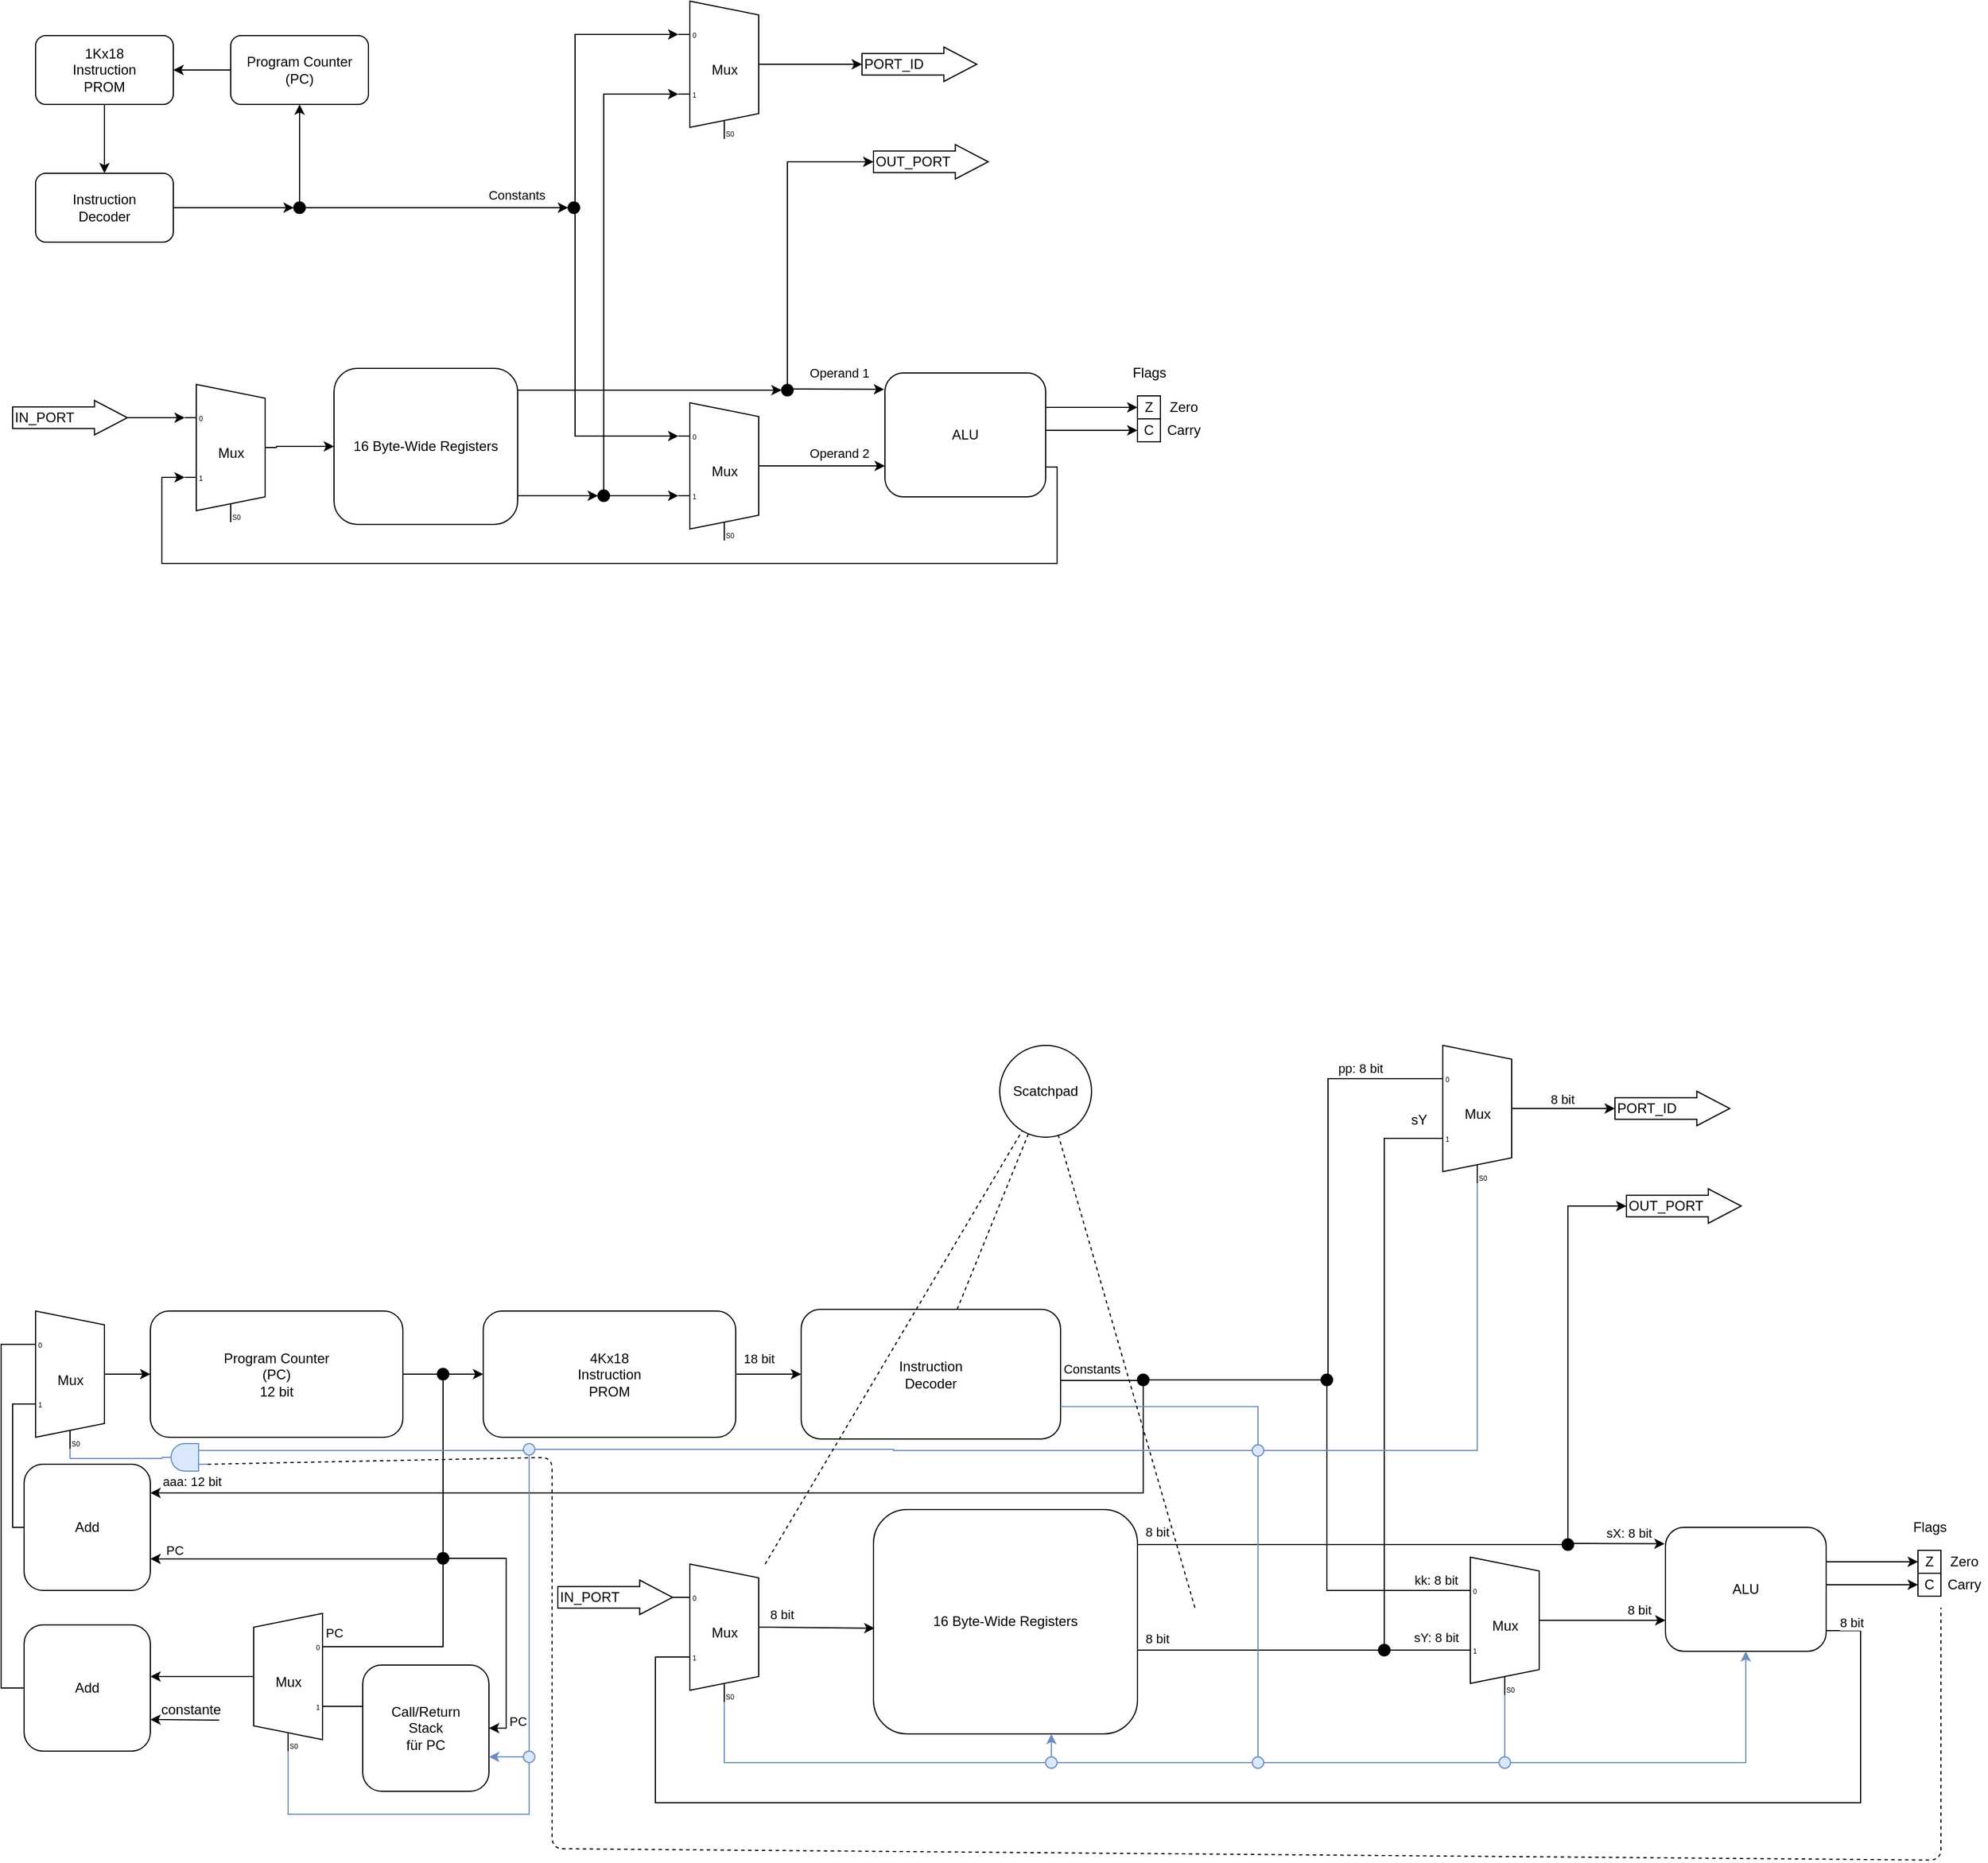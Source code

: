 <mxfile version="13.0.3" type="device"><diagram name="Page-1" id="7e0a89b8-554c-2b80-1dc8-d5c74ca68de4"><mxGraphModel dx="1422" dy="815" grid="1" gridSize="10" guides="1" tooltips="1" connect="1" arrows="1" fold="1" page="1" pageScale="1" pageWidth="1100" pageHeight="850" background="#ffffff" math="0" shadow="0"><root><mxCell id="0"/><mxCell id="1" parent="0"/><mxCell id="6MF3rGQGA5snGvqIxxNK-12" style="edgeStyle=orthogonalEdgeStyle;rounded=0;orthogonalLoop=1;jettySize=auto;html=1;" parent="1" source="6MF3rGQGA5snGvqIxxNK-8" target="6MF3rGQGA5snGvqIxxNK-10" edge="1"><mxGeometry relative="1" as="geometry"/></mxCell><mxCell id="6MF3rGQGA5snGvqIxxNK-8" value="1Kx18&lt;br&gt;Instruction&lt;br&gt;PROM" style="rounded=1;whiteSpace=wrap;html=1;" parent="1" vertex="1"><mxGeometry x="40" y="40" width="120" height="60" as="geometry"/></mxCell><mxCell id="6MF3rGQGA5snGvqIxxNK-11" style="edgeStyle=orthogonalEdgeStyle;rounded=0;orthogonalLoop=1;jettySize=auto;html=1;" parent="1" source="6MF3rGQGA5snGvqIxxNK-9" target="6MF3rGQGA5snGvqIxxNK-8" edge="1"><mxGeometry relative="1" as="geometry"/></mxCell><mxCell id="6MF3rGQGA5snGvqIxxNK-9" value="Program Counter&lt;br&gt;(PC)" style="rounded=1;whiteSpace=wrap;html=1;" parent="1" vertex="1"><mxGeometry x="210" y="40" width="120" height="60" as="geometry"/></mxCell><mxCell id="6MF3rGQGA5snGvqIxxNK-39" style="edgeStyle=orthogonalEdgeStyle;rounded=0;orthogonalLoop=1;jettySize=auto;html=1;fillColor=#ffffff;" parent="1" source="6MF3rGQGA5snGvqIxxNK-10" target="6MF3rGQGA5snGvqIxxNK-37" edge="1"><mxGeometry relative="1" as="geometry"/></mxCell><mxCell id="6MF3rGQGA5snGvqIxxNK-10" value="Instruction&lt;br&gt;Decoder" style="rounded=1;whiteSpace=wrap;html=1;" parent="1" vertex="1"><mxGeometry x="40" y="160" width="120" height="60" as="geometry"/></mxCell><mxCell id="6MF3rGQGA5snGvqIxxNK-49" style="edgeStyle=orthogonalEdgeStyle;rounded=0;orthogonalLoop=1;jettySize=auto;html=1;fillColor=#ffffff;" parent="1" source="6MF3rGQGA5snGvqIxxNK-14" target="6MF3rGQGA5snGvqIxxNK-47" edge="1"><mxGeometry relative="1" as="geometry"><Array as="points"><mxPoint x="480" y="441"/><mxPoint x="480" y="441"/></Array></mxGeometry></mxCell><mxCell id="6MF3rGQGA5snGvqIxxNK-52" style="edgeStyle=orthogonalEdgeStyle;rounded=0;orthogonalLoop=1;jettySize=auto;html=1;fillColor=#ffffff;entryX=0;entryY=0.5;entryDx=0;entryDy=0;" parent="1" source="6MF3rGQGA5snGvqIxxNK-14" target="6MF3rGQGA5snGvqIxxNK-48" edge="1"><mxGeometry relative="1" as="geometry"><mxPoint x="650" y="200" as="targetPoint"/><Array as="points"><mxPoint x="570" y="349"/><mxPoint x="570" y="349"/></Array></mxGeometry></mxCell><mxCell id="6MF3rGQGA5snGvqIxxNK-14" value="16 Byte-Wide Registers" style="rounded=1;whiteSpace=wrap;html=1;" parent="1" vertex="1"><mxGeometry x="300" y="330" width="160" height="136" as="geometry"/></mxCell><mxCell id="6MF3rGQGA5snGvqIxxNK-19" style="edgeStyle=orthogonalEdgeStyle;rounded=0;orthogonalLoop=1;jettySize=auto;html=1;fillColor=#ffffff;entryX=0;entryY=0.217;entryDx=0;entryDy=3;entryPerimeter=0;" parent="1" source="6MF3rGQGA5snGvqIxxNK-18" target="6MF3rGQGA5snGvqIxxNK-25" edge="1"><mxGeometry relative="1" as="geometry"/></mxCell><mxCell id="6MF3rGQGA5snGvqIxxNK-18" value="IN_PORT" style="shape=singleArrow;whiteSpace=wrap;html=1;arrowWidth=0.629;arrowSize=0.287;align=left;" parent="1" vertex="1"><mxGeometry x="20" y="358" width="100" height="30" as="geometry"/></mxCell><mxCell id="6MF3rGQGA5snGvqIxxNK-20" value="PORT_ID" style="shape=singleArrow;whiteSpace=wrap;html=1;arrowWidth=0.629;arrowSize=0.287;align=left;" parent="1" vertex="1"><mxGeometry x="760" y="50" width="100" height="30" as="geometry"/></mxCell><mxCell id="6MF3rGQGA5snGvqIxxNK-21" value="OUT_PORT" style="shape=singleArrow;whiteSpace=wrap;html=1;arrowWidth=0.629;arrowSize=0.287;align=left;" parent="1" vertex="1"><mxGeometry x="770" y="135" width="100" height="30" as="geometry"/></mxCell><mxCell id="6MF3rGQGA5snGvqIxxNK-23" style="edgeStyle=orthogonalEdgeStyle;rounded=0;orthogonalLoop=1;jettySize=auto;html=1;exitX=1;exitY=0.5;exitDx=0;exitDy=-5;exitPerimeter=0;fillColor=#ffffff;" parent="1" source="6MF3rGQGA5snGvqIxxNK-22" target="6MF3rGQGA5snGvqIxxNK-20" edge="1"><mxGeometry relative="1" as="geometry"/></mxCell><mxCell id="6MF3rGQGA5snGvqIxxNK-22" value="Mux" style="shadow=0;dashed=0;align=center;html=1;strokeWidth=1;shape=mxgraph.electrical.abstract.mux2;" parent="1" vertex="1"><mxGeometry x="600" y="10" width="80" height="120" as="geometry"/></mxCell><mxCell id="6MF3rGQGA5snGvqIxxNK-27" style="edgeStyle=orthogonalEdgeStyle;rounded=0;orthogonalLoop=1;jettySize=auto;html=1;exitX=1;exitY=0.5;exitDx=0;exitDy=-5;exitPerimeter=0;fillColor=#ffffff;entryX=0;entryY=0.5;entryDx=0;entryDy=0;" parent="1" source="6MF3rGQGA5snGvqIxxNK-25" target="6MF3rGQGA5snGvqIxxNK-14" edge="1"><mxGeometry relative="1" as="geometry"><mxPoint x="260.0" y="393" as="targetPoint"/><Array as="points"><mxPoint x="250" y="398"/></Array></mxGeometry></mxCell><mxCell id="6MF3rGQGA5snGvqIxxNK-25" value="Mux" style="shadow=0;dashed=0;align=center;html=1;strokeWidth=1;shape=mxgraph.electrical.abstract.mux2;" parent="1" vertex="1"><mxGeometry x="170" y="344" width="80" height="120" as="geometry"/></mxCell><mxCell id="6MF3rGQGA5snGvqIxxNK-31" style="edgeStyle=orthogonalEdgeStyle;rounded=0;orthogonalLoop=1;jettySize=auto;html=1;exitX=1;exitY=0.5;exitDx=0;exitDy=0;fillColor=#ffffff;entryX=0;entryY=0.65;entryDx=0;entryDy=3;entryPerimeter=0;" parent="1" target="6MF3rGQGA5snGvqIxxNK-25" edge="1"><mxGeometry relative="1" as="geometry"><mxPoint x="920" y="412" as="sourcePoint"/><mxPoint x="190" y="468" as="targetPoint"/><Array as="points"><mxPoint x="920" y="416"/><mxPoint x="930" y="416"/><mxPoint x="930" y="500"/><mxPoint x="150" y="500"/><mxPoint x="150" y="425"/></Array></mxGeometry></mxCell><mxCell id="6MF3rGQGA5snGvqIxxNK-35" style="edgeStyle=orthogonalEdgeStyle;rounded=0;orthogonalLoop=1;jettySize=auto;html=1;exitX=1;exitY=0.5;exitDx=0;exitDy=-5;exitPerimeter=0;entryX=0;entryY=0.75;entryDx=0;entryDy=0;fillColor=#ffffff;" parent="1" source="6MF3rGQGA5snGvqIxxNK-28" target="6MF3rGQGA5snGvqIxxNK-34" edge="1"><mxGeometry relative="1" as="geometry"/></mxCell><mxCell id="6MF3rGQGA5snGvqIxxNK-56" value="Operand 2" style="edgeLabel;html=1;align=center;verticalAlign=middle;resizable=0;points=[];" parent="6MF3rGQGA5snGvqIxxNK-35" vertex="1" connectable="0"><mxGeometry x="0.201" y="1" relative="1" as="geometry"><mxPoint y="-10" as="offset"/></mxGeometry></mxCell><mxCell id="6MF3rGQGA5snGvqIxxNK-28" value="Mux" style="shadow=0;dashed=0;align=center;html=1;strokeWidth=1;shape=mxgraph.electrical.abstract.mux2;" parent="1" vertex="1"><mxGeometry x="600" y="360" width="80" height="120" as="geometry"/></mxCell><mxCell id="6MF3rGQGA5snGvqIxxNK-58" style="edgeStyle=orthogonalEdgeStyle;rounded=0;orthogonalLoop=1;jettySize=auto;html=1;fillColor=#ffffff;entryX=0;entryY=0.5;entryDx=0;entryDy=0;" parent="1" source="6MF3rGQGA5snGvqIxxNK-34" target="6MF3rGQGA5snGvqIxxNK-60" edge="1"><mxGeometry relative="1" as="geometry"><mxPoint x="980" y="388" as="targetPoint"/><Array as="points"><mxPoint x="940" y="364"/><mxPoint x="940" y="364"/></Array></mxGeometry></mxCell><mxCell id="6MF3rGQGA5snGvqIxxNK-64" style="edgeStyle=orthogonalEdgeStyle;rounded=0;orthogonalLoop=1;jettySize=auto;html=1;fillColor=#ffffff;" parent="1" source="6MF3rGQGA5snGvqIxxNK-34" target="6MF3rGQGA5snGvqIxxNK-62" edge="1"><mxGeometry relative="1" as="geometry"><Array as="points"><mxPoint x="940" y="384"/><mxPoint x="940" y="384"/></Array></mxGeometry></mxCell><mxCell id="6MF3rGQGA5snGvqIxxNK-34" value="ALU" style="rounded=1;whiteSpace=wrap;html=1;" parent="1" vertex="1"><mxGeometry x="780" y="334" width="140" height="108" as="geometry"/></mxCell><mxCell id="6MF3rGQGA5snGvqIxxNK-40" style="edgeStyle=orthogonalEdgeStyle;rounded=0;orthogonalLoop=1;jettySize=auto;html=1;fillColor=#ffffff;" parent="1" source="6MF3rGQGA5snGvqIxxNK-37" target="6MF3rGQGA5snGvqIxxNK-9" edge="1"><mxGeometry relative="1" as="geometry"/></mxCell><mxCell id="6MF3rGQGA5snGvqIxxNK-43" style="edgeStyle=orthogonalEdgeStyle;rounded=0;orthogonalLoop=1;jettySize=auto;html=1;fillColor=#ffffff;" parent="1" source="6MF3rGQGA5snGvqIxxNK-37" target="6MF3rGQGA5snGvqIxxNK-42" edge="1"><mxGeometry relative="1" as="geometry"/></mxCell><mxCell id="6MF3rGQGA5snGvqIxxNK-57" value="Constants" style="edgeLabel;html=1;align=center;verticalAlign=middle;resizable=0;points=[];" parent="6MF3rGQGA5snGvqIxxNK-43" vertex="1" connectable="0"><mxGeometry x="0.7" y="-2" relative="1" as="geometry"><mxPoint x="-10.52" y="-13" as="offset"/></mxGeometry></mxCell><mxCell id="6MF3rGQGA5snGvqIxxNK-37" value="" style="ellipse;whiteSpace=wrap;html=1;aspect=fixed;fillColor=#000000;" parent="1" vertex="1"><mxGeometry x="265" y="185" width="10" height="10" as="geometry"/></mxCell><mxCell id="6MF3rGQGA5snGvqIxxNK-44" style="edgeStyle=orthogonalEdgeStyle;rounded=0;orthogonalLoop=1;jettySize=auto;html=1;entryX=0;entryY=0.217;entryDx=0;entryDy=3;entryPerimeter=0;fillColor=#ffffff;" parent="1" source="6MF3rGQGA5snGvqIxxNK-42" target="6MF3rGQGA5snGvqIxxNK-22" edge="1"><mxGeometry relative="1" as="geometry"><Array as="points"><mxPoint x="510" y="39"/></Array></mxGeometry></mxCell><mxCell id="6MF3rGQGA5snGvqIxxNK-46" style="edgeStyle=orthogonalEdgeStyle;rounded=0;orthogonalLoop=1;jettySize=auto;html=1;entryX=0;entryY=0.217;entryDx=0;entryDy=3;entryPerimeter=0;fillColor=#ffffff;" parent="1" source="6MF3rGQGA5snGvqIxxNK-42" target="6MF3rGQGA5snGvqIxxNK-28" edge="1"><mxGeometry relative="1" as="geometry"><Array as="points"><mxPoint x="510" y="389"/></Array></mxGeometry></mxCell><mxCell id="6MF3rGQGA5snGvqIxxNK-42" value="" style="ellipse;whiteSpace=wrap;html=1;aspect=fixed;fillColor=#000000;" parent="1" vertex="1"><mxGeometry x="504" y="185" width="10" height="10" as="geometry"/></mxCell><mxCell id="6MF3rGQGA5snGvqIxxNK-50" style="edgeStyle=orthogonalEdgeStyle;rounded=0;orthogonalLoop=1;jettySize=auto;html=1;entryX=0;entryY=0.65;entryDx=0;entryDy=3;entryPerimeter=0;fillColor=#ffffff;" parent="1" source="6MF3rGQGA5snGvqIxxNK-47" target="6MF3rGQGA5snGvqIxxNK-28" edge="1"><mxGeometry relative="1" as="geometry"/></mxCell><mxCell id="6MF3rGQGA5snGvqIxxNK-51" style="edgeStyle=orthogonalEdgeStyle;rounded=0;orthogonalLoop=1;jettySize=auto;html=1;fillColor=#ffffff;entryX=0;entryY=0.65;entryDx=0;entryDy=3;entryPerimeter=0;" parent="1" source="6MF3rGQGA5snGvqIxxNK-47" target="6MF3rGQGA5snGvqIxxNK-22" edge="1"><mxGeometry relative="1" as="geometry"><mxPoint x="550" y="180" as="targetPoint"/><Array as="points"><mxPoint x="535" y="91"/></Array></mxGeometry></mxCell><mxCell id="6MF3rGQGA5snGvqIxxNK-47" value="" style="ellipse;whiteSpace=wrap;html=1;aspect=fixed;fillColor=#000000;" parent="1" vertex="1"><mxGeometry x="530" y="436" width="10" height="10" as="geometry"/></mxCell><mxCell id="6MF3rGQGA5snGvqIxxNK-53" style="edgeStyle=orthogonalEdgeStyle;rounded=0;orthogonalLoop=1;jettySize=auto;html=1;entryX=0;entryY=0.5;entryDx=0;entryDy=0;entryPerimeter=0;fillColor=#ffffff;" parent="1" source="6MF3rGQGA5snGvqIxxNK-48" target="6MF3rGQGA5snGvqIxxNK-21" edge="1"><mxGeometry relative="1" as="geometry"><Array as="points"><mxPoint x="695" y="150"/></Array></mxGeometry></mxCell><mxCell id="6MF3rGQGA5snGvqIxxNK-54" style="edgeStyle=orthogonalEdgeStyle;rounded=0;orthogonalLoop=1;jettySize=auto;html=1;entryX=-0.005;entryY=0.142;entryDx=0;entryDy=0;fillColor=#ffffff;entryPerimeter=0;exitX=1;exitY=0.5;exitDx=0;exitDy=0;" parent="1" source="6MF3rGQGA5snGvqIxxNK-48" edge="1"><mxGeometry relative="1" as="geometry"><mxPoint x="600" y="330" as="sourcePoint"/><mxPoint x="779.3" y="348.336" as="targetPoint"/><Array as="points"><mxPoint x="700" y="348"/><mxPoint x="710" y="348"/></Array></mxGeometry></mxCell><mxCell id="6MF3rGQGA5snGvqIxxNK-55" value="Operand 1" style="edgeLabel;html=1;align=center;verticalAlign=middle;resizable=0;points=[];" parent="6MF3rGQGA5snGvqIxxNK-54" vertex="1" connectable="0"><mxGeometry x="0.658" y="2" relative="1" as="geometry"><mxPoint x="-25.68" y="-12.27" as="offset"/></mxGeometry></mxCell><mxCell id="6MF3rGQGA5snGvqIxxNK-48" value="" style="ellipse;whiteSpace=wrap;html=1;aspect=fixed;fillColor=#000000;" parent="1" vertex="1"><mxGeometry x="690" y="344" width="10" height="10" as="geometry"/></mxCell><mxCell id="6MF3rGQGA5snGvqIxxNK-59" value="Flags" style="text;html=1;align=center;verticalAlign=middle;resizable=0;points=[];autosize=1;" parent="1" vertex="1"><mxGeometry x="990" y="324" width="40" height="20" as="geometry"/></mxCell><mxCell id="6MF3rGQGA5snGvqIxxNK-60" value="Z" style="rounded=0;whiteSpace=wrap;html=1;" parent="1" vertex="1"><mxGeometry x="1000" y="354" width="20" height="20" as="geometry"/></mxCell><mxCell id="6MF3rGQGA5snGvqIxxNK-61" value="Zero" style="text;html=1;align=center;verticalAlign=middle;resizable=0;points=[];autosize=1;" parent="1" vertex="1"><mxGeometry x="1020" y="354" width="40" height="20" as="geometry"/></mxCell><mxCell id="6MF3rGQGA5snGvqIxxNK-62" value="C" style="rounded=0;whiteSpace=wrap;html=1;" parent="1" vertex="1"><mxGeometry x="1000" y="374" width="20" height="20" as="geometry"/></mxCell><mxCell id="6MF3rGQGA5snGvqIxxNK-63" value="Carry" style="text;html=1;align=center;verticalAlign=middle;resizable=0;points=[];autosize=1;" parent="1" vertex="1"><mxGeometry x="1020" y="374" width="40" height="20" as="geometry"/></mxCell><mxCell id="aS_MGmMylXZkTKRqorh6-2" style="edgeStyle=orthogonalEdgeStyle;rounded=0;orthogonalLoop=1;jettySize=auto;html=1;" parent="1" source="aS_MGmMylXZkTKRqorh6-3" target="aS_MGmMylXZkTKRqorh6-7" edge="1"><mxGeometry relative="1" as="geometry"/></mxCell><mxCell id="TMnPUyFUS64zEblRQHqK-1" value="18 bit" style="edgeLabel;html=1;align=center;verticalAlign=middle;resizable=0;points=[];" parent="aS_MGmMylXZkTKRqorh6-2" vertex="1" connectable="0"><mxGeometry x="-0.27" relative="1" as="geometry"><mxPoint x="-0.95" y="-13.5" as="offset"/></mxGeometry></mxCell><mxCell id="aS_MGmMylXZkTKRqorh6-3" value="4Kx18&lt;br&gt;Instruction&lt;br&gt;PROM" style="rounded=1;whiteSpace=wrap;html=1;" parent="1" vertex="1"><mxGeometry x="430" y="1151.5" width="220" height="110" as="geometry"/></mxCell><mxCell id="eb53G0zX-qnK9QaFNG70-37" style="edgeStyle=orthogonalEdgeStyle;rounded=0;orthogonalLoop=1;jettySize=auto;html=1;entryX=0;entryY=0.5;entryDx=0;entryDy=0;endArrow=none;endFill=0;" edge="1" parent="1" source="aS_MGmMylXZkTKRqorh6-5" target="eb53G0zX-qnK9QaFNG70-36"><mxGeometry relative="1" as="geometry"/></mxCell><mxCell id="aS_MGmMylXZkTKRqorh6-5" value="Program Counter&lt;br&gt;(PC)&lt;br&gt;12 bit" style="rounded=1;whiteSpace=wrap;html=1;" parent="1" vertex="1"><mxGeometry x="140" y="1151.5" width="220" height="110" as="geometry"/></mxCell><mxCell id="aS_MGmMylXZkTKRqorh6-6" style="edgeStyle=orthogonalEdgeStyle;rounded=0;orthogonalLoop=1;jettySize=auto;html=1;fillColor=#ffffff;endArrow=none;endFill=0;" parent="1" source="aS_MGmMylXZkTKRqorh6-7" target="aS_MGmMylXZkTKRqorh6-29" edge="1"><mxGeometry relative="1" as="geometry"><Array as="points"><mxPoint x="950" y="1212"/><mxPoint x="950" y="1212"/></Array></mxGeometry></mxCell><mxCell id="aS_MGmMylXZkTKRqorh6-7" value="Instruction&lt;br&gt;Decoder" style="rounded=1;whiteSpace=wrap;html=1;" parent="1" vertex="1"><mxGeometry x="707" y="1150" width="226" height="113" as="geometry"/></mxCell><mxCell id="aS_MGmMylXZkTKRqorh6-8" style="edgeStyle=orthogonalEdgeStyle;rounded=0;orthogonalLoop=1;jettySize=auto;html=1;fillColor=#ffffff;endArrow=none;endFill=0;" parent="1" source="aS_MGmMylXZkTKRqorh6-10" target="aS_MGmMylXZkTKRqorh6-35" edge="1"><mxGeometry relative="1" as="geometry"><Array as="points"><mxPoint x="1100" y="1447"/><mxPoint x="1100" y="1447"/></Array></mxGeometry></mxCell><mxCell id="TMnPUyFUS64zEblRQHqK-19" value="8 bit" style="edgeLabel;html=1;align=center;verticalAlign=middle;resizable=0;points=[];" parent="aS_MGmMylXZkTKRqorh6-8" vertex="1" connectable="0"><mxGeometry x="-0.841" y="2" relative="1" as="geometry"><mxPoint y="-8" as="offset"/></mxGeometry></mxCell><mxCell id="aS_MGmMylXZkTKRqorh6-9" style="edgeStyle=orthogonalEdgeStyle;rounded=0;orthogonalLoop=1;jettySize=auto;html=1;fillColor=#ffffff;entryX=0;entryY=0.5;entryDx=0;entryDy=0;endArrow=none;endFill=0;" parent="1" source="aS_MGmMylXZkTKRqorh6-10" target="aS_MGmMylXZkTKRqorh6-39" edge="1"><mxGeometry relative="1" as="geometry"><mxPoint x="2300" y="1170" as="targetPoint"/><Array as="points"><mxPoint x="1200" y="1355"/><mxPoint x="1200" y="1355"/></Array></mxGeometry></mxCell><mxCell id="TMnPUyFUS64zEblRQHqK-18" value="8 bit" style="edgeLabel;html=1;align=center;verticalAlign=middle;resizable=0;points=[];" parent="aS_MGmMylXZkTKRqorh6-9" vertex="1" connectable="0"><mxGeometry x="0.081" y="174" relative="1" as="geometry"><mxPoint x="-183" y="163" as="offset"/></mxGeometry></mxCell><mxCell id="aS_MGmMylXZkTKRqorh6-10" value="16 Byte-Wide Registers" style="rounded=1;whiteSpace=wrap;html=1;" parent="1" vertex="1"><mxGeometry x="770" y="1324.5" width="230" height="195.5" as="geometry"/></mxCell><mxCell id="aS_MGmMylXZkTKRqorh6-11" style="edgeStyle=orthogonalEdgeStyle;rounded=0;orthogonalLoop=1;jettySize=auto;html=1;fillColor=#ffffff;entryX=0;entryY=0.217;entryDx=0;entryDy=3;entryPerimeter=0;endArrow=none;endFill=0;" parent="1" source="aS_MGmMylXZkTKRqorh6-12" target="aS_MGmMylXZkTKRqorh6-18" edge="1"><mxGeometry relative="1" as="geometry"/></mxCell><mxCell id="aS_MGmMylXZkTKRqorh6-12" value="IN_PORT" style="shape=singleArrow;whiteSpace=wrap;html=1;arrowWidth=0.629;arrowSize=0.287;align=left;" parent="1" vertex="1"><mxGeometry x="495" y="1386" width="100" height="30" as="geometry"/></mxCell><mxCell id="aS_MGmMylXZkTKRqorh6-13" value="PORT_ID" style="shape=singleArrow;whiteSpace=wrap;html=1;arrowWidth=0.629;arrowSize=0.287;align=left;" parent="1" vertex="1"><mxGeometry x="1416" y="960" width="100" height="30" as="geometry"/></mxCell><mxCell id="aS_MGmMylXZkTKRqorh6-14" value="OUT_PORT" style="shape=singleArrow;whiteSpace=wrap;html=1;arrowWidth=0.629;arrowSize=0.287;align=left;" parent="1" vertex="1"><mxGeometry x="1426" y="1045" width="100" height="30" as="geometry"/></mxCell><mxCell id="aS_MGmMylXZkTKRqorh6-15" style="edgeStyle=orthogonalEdgeStyle;rounded=0;orthogonalLoop=1;jettySize=auto;html=1;exitX=1;exitY=0.5;exitDx=0;exitDy=-5;exitPerimeter=0;fillColor=#ffffff;" parent="1" source="aS_MGmMylXZkTKRqorh6-16" target="aS_MGmMylXZkTKRqorh6-13" edge="1"><mxGeometry relative="1" as="geometry"/></mxCell><mxCell id="TMnPUyFUS64zEblRQHqK-2" value="8 bit" style="edgeLabel;html=1;align=center;verticalAlign=middle;resizable=0;points=[];" parent="aS_MGmMylXZkTKRqorh6-15" vertex="1" connectable="0"><mxGeometry x="0.308" y="1" relative="1" as="geometry"><mxPoint x="-18.33" y="-7" as="offset"/></mxGeometry></mxCell><mxCell id="aS_MGmMylXZkTKRqorh6-16" value="Mux" style="shadow=0;dashed=0;align=center;html=1;strokeWidth=1;shape=mxgraph.electrical.abstract.mux2;" parent="1" vertex="1"><mxGeometry x="1256" y="920" width="80" height="120" as="geometry"/></mxCell><mxCell id="aS_MGmMylXZkTKRqorh6-17" style="edgeStyle=orthogonalEdgeStyle;rounded=0;orthogonalLoop=1;jettySize=auto;html=1;fillColor=#ffffff;exitX=1;exitY=0.5;exitDx=0;exitDy=-5;exitPerimeter=0;entryX=0.004;entryY=0.529;entryDx=0;entryDy=0;entryPerimeter=0;" parent="1" source="aS_MGmMylXZkTKRqorh6-18" target="aS_MGmMylXZkTKRqorh6-10" edge="1"><mxGeometry relative="1" as="geometry"><mxPoint x="830" y="1455" as="targetPoint"/><Array as="points"><mxPoint x="680" y="1428"/></Array><mxPoint x="680" y="1451" as="sourcePoint"/></mxGeometry></mxCell><mxCell id="TMnPUyFUS64zEblRQHqK-20" value="8 bit" style="edgeLabel;html=1;align=center;verticalAlign=middle;resizable=0;points=[];" parent="aS_MGmMylXZkTKRqorh6-17" vertex="1" connectable="0"><mxGeometry x="-0.707" y="1" relative="1" as="geometry"><mxPoint x="-3.34" y="-10.13" as="offset"/></mxGeometry></mxCell><mxCell id="aS_MGmMylXZkTKRqorh6-18" value="Mux" style="shadow=0;dashed=0;align=center;html=1;strokeWidth=1;shape=mxgraph.electrical.abstract.mux2;" parent="1" vertex="1"><mxGeometry x="600" y="1372" width="80" height="120" as="geometry"/></mxCell><mxCell id="aS_MGmMylXZkTKRqorh6-19" style="edgeStyle=orthogonalEdgeStyle;rounded=0;orthogonalLoop=1;jettySize=auto;html=1;fillColor=#ffffff;entryX=0;entryY=0.65;entryDx=0;entryDy=3;entryPerimeter=0;endArrow=none;endFill=0;" parent="1" source="aS_MGmMylXZkTKRqorh6-25" target="aS_MGmMylXZkTKRqorh6-18" edge="1"><mxGeometry relative="1" as="geometry"><mxPoint x="1780" y="1386" as="sourcePoint"/><mxPoint x="1840" y="1438" as="targetPoint"/><Array as="points"><mxPoint x="1630" y="1430"/><mxPoint x="1630" y="1580"/><mxPoint x="580" y="1580"/><mxPoint x="580" y="1453"/></Array></mxGeometry></mxCell><mxCell id="TMnPUyFUS64zEblRQHqK-17" value="8 bit" style="edgeLabel;html=1;align=center;verticalAlign=middle;resizable=0;points=[];" parent="aS_MGmMylXZkTKRqorh6-19" vertex="1" connectable="0"><mxGeometry x="-0.958" relative="1" as="geometry"><mxPoint x="-7.2" y="-7.75" as="offset"/></mxGeometry></mxCell><mxCell id="aS_MGmMylXZkTKRqorh6-20" style="edgeStyle=orthogonalEdgeStyle;rounded=0;orthogonalLoop=1;jettySize=auto;html=1;exitX=1;exitY=0.5;exitDx=0;exitDy=-5;exitPerimeter=0;entryX=0;entryY=0.75;entryDx=0;entryDy=0;fillColor=#ffffff;" parent="1" source="aS_MGmMylXZkTKRqorh6-22" target="aS_MGmMylXZkTKRqorh6-25" edge="1"><mxGeometry relative="1" as="geometry"/></mxCell><mxCell id="sMMGkiqQoKg0Gh9cyo50-6" value="8 bit" style="edgeLabel;html=1;align=center;verticalAlign=middle;resizable=0;points=[];" parent="aS_MGmMylXZkTKRqorh6-20" vertex="1" connectable="0"><mxGeometry x="0.3" relative="1" as="geometry"><mxPoint x="11.8" y="-9" as="offset"/></mxGeometry></mxCell><mxCell id="aS_MGmMylXZkTKRqorh6-22" value="Mux" style="shadow=0;dashed=0;align=center;html=1;strokeWidth=1;shape=mxgraph.electrical.abstract.mux2;" parent="1" vertex="1"><mxGeometry x="1280" y="1366" width="80" height="120" as="geometry"/></mxCell><mxCell id="aS_MGmMylXZkTKRqorh6-23" style="edgeStyle=orthogonalEdgeStyle;rounded=0;orthogonalLoop=1;jettySize=auto;html=1;fillColor=#ffffff;entryX=0;entryY=0.5;entryDx=0;entryDy=0;" parent="1" source="aS_MGmMylXZkTKRqorh6-25" target="aS_MGmMylXZkTKRqorh6-41" edge="1"><mxGeometry relative="1" as="geometry"><mxPoint x="1660" y="1394" as="targetPoint"/><Array as="points"><mxPoint x="1620" y="1370"/><mxPoint x="1620" y="1370"/></Array></mxGeometry></mxCell><mxCell id="aS_MGmMylXZkTKRqorh6-24" style="edgeStyle=orthogonalEdgeStyle;rounded=0;orthogonalLoop=1;jettySize=auto;html=1;fillColor=#ffffff;" parent="1" source="aS_MGmMylXZkTKRqorh6-25" target="aS_MGmMylXZkTKRqorh6-43" edge="1"><mxGeometry relative="1" as="geometry"><Array as="points"><mxPoint x="1620" y="1390"/><mxPoint x="1620" y="1390"/></Array></mxGeometry></mxCell><mxCell id="aS_MGmMylXZkTKRqorh6-25" value="ALU" style="rounded=1;whiteSpace=wrap;html=1;" parent="1" vertex="1"><mxGeometry x="1460" y="1340" width="140" height="108" as="geometry"/></mxCell><mxCell id="aS_MGmMylXZkTKRqorh6-26" style="edgeStyle=orthogonalEdgeStyle;rounded=0;orthogonalLoop=1;jettySize=auto;html=1;fillColor=#ffffff;" parent="1" source="aS_MGmMylXZkTKRqorh6-29" target="eb53G0zX-qnK9QaFNG70-12" edge="1"><mxGeometry relative="1" as="geometry"><mxPoint x="380" y="1367.5" as="targetPoint"/><Array as="points"><mxPoint x="1005" y="1310"/></Array></mxGeometry></mxCell><mxCell id="eb53G0zX-qnK9QaFNG70-51" value="aaa: 12 bit" style="edgeLabel;html=1;align=center;verticalAlign=middle;resizable=0;points=[];" vertex="1" connectable="0" parent="aS_MGmMylXZkTKRqorh6-26"><mxGeometry x="0.931" y="-1" relative="1" as="geometry"><mxPoint x="2.33" y="-9" as="offset"/></mxGeometry></mxCell><mxCell id="aS_MGmMylXZkTKRqorh6-27" style="edgeStyle=orthogonalEdgeStyle;rounded=0;orthogonalLoop=1;jettySize=auto;html=1;fillColor=#ffffff;endArrow=none;endFill=0;" parent="1" source="aS_MGmMylXZkTKRqorh6-29" target="aS_MGmMylXZkTKRqorh6-32" edge="1"><mxGeometry relative="1" as="geometry"><Array as="points"><mxPoint x="1000" y="1212"/></Array></mxGeometry></mxCell><mxCell id="aS_MGmMylXZkTKRqorh6-28" value="Constants" style="edgeLabel;html=1;align=center;verticalAlign=middle;resizable=0;points=[];" parent="aS_MGmMylXZkTKRqorh6-27" vertex="1" connectable="0"><mxGeometry x="0.7" y="-2" relative="1" as="geometry"><mxPoint x="-178" y="-12" as="offset"/></mxGeometry></mxCell><mxCell id="TMnPUyFUS64zEblRQHqK-4" style="edgeStyle=orthogonalEdgeStyle;rounded=0;orthogonalLoop=1;jettySize=auto;html=1;fillColor=#dae8fc;strokeColor=#6c8ebf;endArrow=none;endFill=0;exitX=1;exitY=0.75;exitDx=0;exitDy=0;" parent="1" source="aS_MGmMylXZkTKRqorh6-7" target="TMnPUyFUS64zEblRQHqK-7" edge="1"><mxGeometry relative="1" as="geometry"><mxPoint x="870" y="1270" as="targetPoint"/><Array as="points"><mxPoint x="1105" y="1235"/></Array></mxGeometry></mxCell><mxCell id="aS_MGmMylXZkTKRqorh6-29" value="" style="ellipse;whiteSpace=wrap;html=1;aspect=fixed;fillColor=#000000;" parent="1" vertex="1"><mxGeometry x="1000" y="1206.5" width="10" height="10" as="geometry"/></mxCell><mxCell id="aS_MGmMylXZkTKRqorh6-30" style="edgeStyle=orthogonalEdgeStyle;rounded=0;orthogonalLoop=1;jettySize=auto;html=1;entryX=0;entryY=0.217;entryDx=0;entryDy=3;entryPerimeter=0;fillColor=#ffffff;endArrow=none;endFill=0;" parent="1" source="aS_MGmMylXZkTKRqorh6-32" target="aS_MGmMylXZkTKRqorh6-16" edge="1"><mxGeometry relative="1" as="geometry"><Array as="points"><mxPoint x="1166" y="949"/></Array></mxGeometry></mxCell><mxCell id="TMnPUyFUS64zEblRQHqK-16" value="pp: 8 bit" style="edgeLabel;html=1;align=center;verticalAlign=middle;resizable=0;points=[];" parent="aS_MGmMylXZkTKRqorh6-30" vertex="1" connectable="0"><mxGeometry x="0.482" y="-28" relative="1" as="geometry"><mxPoint x="28" y="-37" as="offset"/></mxGeometry></mxCell><mxCell id="aS_MGmMylXZkTKRqorh6-31" style="edgeStyle=orthogonalEdgeStyle;rounded=0;orthogonalLoop=1;jettySize=auto;html=1;entryX=0;entryY=0.217;entryDx=0;entryDy=3;entryPerimeter=0;fillColor=#ffffff;endArrow=none;endFill=0;" parent="1" source="aS_MGmMylXZkTKRqorh6-32" target="aS_MGmMylXZkTKRqorh6-22" edge="1"><mxGeometry relative="1" as="geometry"><Array as="points"><mxPoint x="1165" y="1395"/></Array></mxGeometry></mxCell><mxCell id="TMnPUyFUS64zEblRQHqK-36" value="kk: 8 bit" style="edgeLabel;html=1;align=center;verticalAlign=middle;resizable=0;points=[];" parent="aS_MGmMylXZkTKRqorh6-31" vertex="1" connectable="0"><mxGeometry x="0.85" relative="1" as="geometry"><mxPoint x="1.5" y="-9" as="offset"/></mxGeometry></mxCell><mxCell id="aS_MGmMylXZkTKRqorh6-32" value="" style="ellipse;whiteSpace=wrap;html=1;aspect=fixed;fillColor=#000000;" parent="1" vertex="1"><mxGeometry x="1160" y="1206.5" width="10" height="10" as="geometry"/></mxCell><mxCell id="aS_MGmMylXZkTKRqorh6-33" style="edgeStyle=orthogonalEdgeStyle;rounded=0;orthogonalLoop=1;jettySize=auto;html=1;entryX=0;entryY=0.65;entryDx=0;entryDy=3;entryPerimeter=0;fillColor=#ffffff;endArrow=none;endFill=0;" parent="1" source="aS_MGmMylXZkTKRqorh6-35" target="aS_MGmMylXZkTKRqorh6-22" edge="1"><mxGeometry relative="1" as="geometry"/></mxCell><mxCell id="sMMGkiqQoKg0Gh9cyo50-5" value="sY: 8 bit" style="edgeLabel;html=1;align=center;verticalAlign=middle;resizable=0;points=[];" parent="aS_MGmMylXZkTKRqorh6-33" vertex="1" connectable="0"><mxGeometry x="0.34" y="2" relative="1" as="geometry"><mxPoint x="-0.4" y="-9" as="offset"/></mxGeometry></mxCell><mxCell id="aS_MGmMylXZkTKRqorh6-34" style="edgeStyle=orthogonalEdgeStyle;rounded=0;orthogonalLoop=1;jettySize=auto;html=1;fillColor=#ffffff;entryX=0;entryY=0.65;entryDx=0;entryDy=3;entryPerimeter=0;endArrow=none;endFill=0;" parent="1" source="aS_MGmMylXZkTKRqorh6-35" target="aS_MGmMylXZkTKRqorh6-16" edge="1"><mxGeometry relative="1" as="geometry"><mxPoint x="1652.19" y="1160" as="targetPoint"/><Array as="points"><mxPoint x="1215" y="1001"/></Array></mxGeometry></mxCell><mxCell id="aS_MGmMylXZkTKRqorh6-35" value="" style="ellipse;whiteSpace=wrap;html=1;aspect=fixed;fillColor=#000000;" parent="1" vertex="1"><mxGeometry x="1210" y="1442" width="10" height="10" as="geometry"/></mxCell><mxCell id="aS_MGmMylXZkTKRqorh6-36" style="edgeStyle=orthogonalEdgeStyle;rounded=0;orthogonalLoop=1;jettySize=auto;html=1;entryX=0;entryY=0.5;entryDx=0;entryDy=0;entryPerimeter=0;fillColor=#ffffff;" parent="1" source="aS_MGmMylXZkTKRqorh6-39" target="aS_MGmMylXZkTKRqorh6-14" edge="1"><mxGeometry relative="1" as="geometry"><Array as="points"><mxPoint x="1375" y="1060"/></Array></mxGeometry></mxCell><mxCell id="aS_MGmMylXZkTKRqorh6-37" style="edgeStyle=orthogonalEdgeStyle;rounded=0;orthogonalLoop=1;jettySize=auto;html=1;entryX=-0.005;entryY=0.142;entryDx=0;entryDy=0;fillColor=#ffffff;entryPerimeter=0;exitX=1;exitY=0.5;exitDx=0;exitDy=0;" parent="1" source="aS_MGmMylXZkTKRqorh6-39" edge="1"><mxGeometry relative="1" as="geometry"><mxPoint x="1280" y="1336" as="sourcePoint"/><mxPoint x="1459.3" y="1354.336" as="targetPoint"/><Array as="points"><mxPoint x="1380" y="1354"/><mxPoint x="1390" y="1354"/></Array></mxGeometry></mxCell><mxCell id="aS_MGmMylXZkTKRqorh6-38" value="sX: 8 bit" style="edgeLabel;html=1;align=center;verticalAlign=middle;resizable=0;points=[];" parent="aS_MGmMylXZkTKRqorh6-37" vertex="1" connectable="0"><mxGeometry x="0.658" y="2" relative="1" as="geometry"><mxPoint x="-17.41" y="-7.27" as="offset"/></mxGeometry></mxCell><mxCell id="aS_MGmMylXZkTKRqorh6-39" value="" style="ellipse;whiteSpace=wrap;html=1;aspect=fixed;fillColor=#000000;" parent="1" vertex="1"><mxGeometry x="1370" y="1350" width="10" height="10" as="geometry"/></mxCell><mxCell id="aS_MGmMylXZkTKRqorh6-40" value="Flags" style="text;html=1;align=center;verticalAlign=middle;resizable=0;points=[];autosize=1;" parent="1" vertex="1"><mxGeometry x="1670" y="1330" width="40" height="20" as="geometry"/></mxCell><mxCell id="aS_MGmMylXZkTKRqorh6-41" value="Z" style="rounded=0;whiteSpace=wrap;html=1;" parent="1" vertex="1"><mxGeometry x="1680" y="1360" width="20" height="20" as="geometry"/></mxCell><mxCell id="aS_MGmMylXZkTKRqorh6-42" value="Zero" style="text;html=1;align=center;verticalAlign=middle;resizable=0;points=[];autosize=1;" parent="1" vertex="1"><mxGeometry x="1700" y="1360" width="40" height="20" as="geometry"/></mxCell><mxCell id="aS_MGmMylXZkTKRqorh6-43" value="C" style="rounded=0;whiteSpace=wrap;html=1;" parent="1" vertex="1"><mxGeometry x="1680" y="1380" width="20" height="20" as="geometry"/></mxCell><mxCell id="aS_MGmMylXZkTKRqorh6-44" value="Carry" style="text;html=1;align=center;verticalAlign=middle;resizable=0;points=[];autosize=1;" parent="1" vertex="1"><mxGeometry x="1700" y="1380" width="40" height="20" as="geometry"/></mxCell><mxCell id="TMnPUyFUS64zEblRQHqK-23" style="edgeStyle=orthogonalEdgeStyle;rounded=0;orthogonalLoop=1;jettySize=auto;html=1;fillColor=#dae8fc;strokeColor=#6c8ebf;entryX=0.5;entryY=0;entryDx=0;entryDy=0;endArrow=none;endFill=0;" parent="1" source="TMnPUyFUS64zEblRQHqK-7" target="TMnPUyFUS64zEblRQHqK-21" edge="1"><mxGeometry relative="1" as="geometry"><Array as="points"/></mxGeometry></mxCell><mxCell id="TMnPUyFUS64zEblRQHqK-35" style="edgeStyle=orthogonalEdgeStyle;rounded=0;orthogonalLoop=1;jettySize=auto;html=1;entryX=0.375;entryY=1;entryDx=10;entryDy=0;entryPerimeter=0;fillColor=#dae8fc;strokeColor=#6c8ebf;endArrow=none;endFill=0;" parent="1" source="TMnPUyFUS64zEblRQHqK-7" target="aS_MGmMylXZkTKRqorh6-16" edge="1"><mxGeometry relative="1" as="geometry"><mxPoint x="1280" y="1273" as="targetPoint"/></mxGeometry></mxCell><mxCell id="eb53G0zX-qnK9QaFNG70-53" style="edgeStyle=orthogonalEdgeStyle;rounded=0;orthogonalLoop=1;jettySize=auto;html=1;entryX=1;entryY=0.5;entryDx=0;entryDy=0;endArrow=none;endFill=0;fillColor=#dae8fc;strokeColor=#6c8ebf;" edge="1" parent="1" source="TMnPUyFUS64zEblRQHqK-7" target="eb53G0zX-qnK9QaFNG70-52"><mxGeometry relative="1" as="geometry"/></mxCell><mxCell id="TMnPUyFUS64zEblRQHqK-7" value="" style="ellipse;whiteSpace=wrap;html=1;aspect=fixed;fillColor=#dae8fc;strokeColor=#6c8ebf;" parent="1" vertex="1"><mxGeometry x="1100" y="1268" width="10" height="10" as="geometry"/></mxCell><mxCell id="TMnPUyFUS64zEblRQHqK-32" style="edgeStyle=orthogonalEdgeStyle;rounded=0;orthogonalLoop=1;jettySize=auto;html=1;entryX=0.375;entryY=1;entryDx=10;entryDy=0;entryPerimeter=0;fillColor=#dae8fc;strokeColor=#6c8ebf;endArrow=none;endFill=0;" parent="1" source="TMnPUyFUS64zEblRQHqK-11" target="aS_MGmMylXZkTKRqorh6-22" edge="1"><mxGeometry relative="1" as="geometry"/></mxCell><mxCell id="TMnPUyFUS64zEblRQHqK-33" style="edgeStyle=orthogonalEdgeStyle;rounded=0;orthogonalLoop=1;jettySize=auto;html=1;fillColor=#dae8fc;strokeColor=#6c8ebf;" parent="1" source="TMnPUyFUS64zEblRQHqK-11" target="aS_MGmMylXZkTKRqorh6-25" edge="1"><mxGeometry relative="1" as="geometry"/></mxCell><mxCell id="TMnPUyFUS64zEblRQHqK-11" value="" style="ellipse;whiteSpace=wrap;html=1;aspect=fixed;fillColor=#dae8fc;strokeColor=#6c8ebf;" parent="1" vertex="1"><mxGeometry x="1315" y="1540" width="10" height="10" as="geometry"/></mxCell><mxCell id="TMnPUyFUS64zEblRQHqK-25" style="edgeStyle=orthogonalEdgeStyle;rounded=0;orthogonalLoop=1;jettySize=auto;html=1;entryX=0;entryY=0.5;entryDx=0;entryDy=0;fillColor=#dae8fc;strokeColor=#6c8ebf;endArrow=none;endFill=0;" parent="1" source="TMnPUyFUS64zEblRQHqK-21" target="TMnPUyFUS64zEblRQHqK-11" edge="1"><mxGeometry relative="1" as="geometry"/></mxCell><mxCell id="TMnPUyFUS64zEblRQHqK-28" style="edgeStyle=orthogonalEdgeStyle;rounded=0;orthogonalLoop=1;jettySize=auto;html=1;entryX=1;entryY=0.5;entryDx=0;entryDy=0;fillColor=#dae8fc;strokeColor=#6c8ebf;endArrow=none;endFill=0;" parent="1" source="TMnPUyFUS64zEblRQHqK-21" target="TMnPUyFUS64zEblRQHqK-26" edge="1"><mxGeometry relative="1" as="geometry"/></mxCell><mxCell id="TMnPUyFUS64zEblRQHqK-21" value="" style="ellipse;whiteSpace=wrap;html=1;aspect=fixed;fillColor=#dae8fc;strokeColor=#6c8ebf;" parent="1" vertex="1"><mxGeometry x="1100" y="1540" width="10" height="10" as="geometry"/></mxCell><mxCell id="TMnPUyFUS64zEblRQHqK-29" style="edgeStyle=orthogonalEdgeStyle;rounded=0;orthogonalLoop=1;jettySize=auto;html=1;exitX=0;exitY=0.5;exitDx=0;exitDy=0;entryX=0.375;entryY=1;entryDx=10;entryDy=0;entryPerimeter=0;fillColor=#dae8fc;strokeColor=#6c8ebf;endArrow=none;endFill=0;" parent="1" source="TMnPUyFUS64zEblRQHqK-26" target="aS_MGmMylXZkTKRqorh6-18" edge="1"><mxGeometry relative="1" as="geometry"><mxPoint x="690" y="1540" as="targetPoint"/><Array as="points"><mxPoint x="640" y="1545"/></Array></mxGeometry></mxCell><mxCell id="TMnPUyFUS64zEblRQHqK-30" style="edgeStyle=orthogonalEdgeStyle;rounded=0;orthogonalLoop=1;jettySize=auto;html=1;fillColor=#dae8fc;strokeColor=#6c8ebf;" parent="1" source="TMnPUyFUS64zEblRQHqK-26" target="aS_MGmMylXZkTKRqorh6-10" edge="1"><mxGeometry relative="1" as="geometry"><Array as="points"><mxPoint x="925" y="1520"/><mxPoint x="925" y="1520"/></Array></mxGeometry></mxCell><mxCell id="TMnPUyFUS64zEblRQHqK-26" value="" style="ellipse;whiteSpace=wrap;html=1;aspect=fixed;fillColor=#dae8fc;strokeColor=#6c8ebf;" parent="1" vertex="1"><mxGeometry x="920" y="1540" width="10" height="10" as="geometry"/></mxCell><mxCell id="sMMGkiqQoKg0Gh9cyo50-1" value="" style="endArrow=none;dashed=1;html=1;exitX=0;exitY=0.25;exitDx=0;exitDy=0;exitPerimeter=0;" parent="1" edge="1" source="eb53G0zX-qnK9QaFNG70-19"><mxGeometry width="50" height="50" relative="1" as="geometry"><mxPoint x="460" y="1650" as="sourcePoint"/><mxPoint x="1700" y="1410" as="targetPoint"/><Array as="points"><mxPoint x="490" y="1279"/><mxPoint x="490" y="1620"/><mxPoint x="1700" y="1630"/></Array></mxGeometry></mxCell><mxCell id="sMMGkiqQoKg0Gh9cyo50-4" value="sY" style="text;html=1;align=center;verticalAlign=middle;resizable=0;points=[];autosize=1;" parent="1" vertex="1"><mxGeometry x="1230" y="975" width="30" height="20" as="geometry"/></mxCell><mxCell id="sMMGkiqQoKg0Gh9cyo50-7" value="Scatchpad" style="ellipse;whiteSpace=wrap;html=1;aspect=fixed;" parent="1" vertex="1"><mxGeometry x="880" y="920" width="80" height="80" as="geometry"/></mxCell><mxCell id="eb53G0zX-qnK9QaFNG70-34" style="edgeStyle=orthogonalEdgeStyle;rounded=0;orthogonalLoop=1;jettySize=auto;html=1;entryX=1;entryY=0.65;entryDx=0;entryDy=3;entryPerimeter=0;endArrow=none;endFill=0;" edge="1" parent="1" source="eb53G0zX-qnK9QaFNG70-2" target="eb53G0zX-qnK9QaFNG70-31"><mxGeometry relative="1" as="geometry"><Array as="points"><mxPoint x="340" y="1496"/><mxPoint x="340" y="1496"/></Array></mxGeometry></mxCell><mxCell id="eb53G0zX-qnK9QaFNG70-2" value="Call/Return&lt;br&gt;Stack&lt;br&gt;für PC" style="rounded=1;whiteSpace=wrap;html=1;" vertex="1" parent="1"><mxGeometry x="325" y="1460" width="110" height="110" as="geometry"/></mxCell><mxCell id="eb53G0zX-qnK9QaFNG70-10" style="edgeStyle=orthogonalEdgeStyle;rounded=0;orthogonalLoop=1;jettySize=auto;html=1;entryX=0;entryY=0.217;entryDx=0;entryDy=3;entryPerimeter=0;endArrow=none;endFill=0;" edge="1" parent="1" source="eb53G0zX-qnK9QaFNG70-3" target="eb53G0zX-qnK9QaFNG70-4"><mxGeometry relative="1" as="geometry"><Array as="points"><mxPoint x="10" y="1480"/><mxPoint x="10" y="1181"/></Array></mxGeometry></mxCell><mxCell id="eb53G0zX-qnK9QaFNG70-3" value="Add" style="rounded=1;whiteSpace=wrap;html=1;" vertex="1" parent="1"><mxGeometry x="30" y="1425" width="110" height="110" as="geometry"/></mxCell><mxCell id="eb53G0zX-qnK9QaFNG70-9" style="edgeStyle=orthogonalEdgeStyle;rounded=0;orthogonalLoop=1;jettySize=auto;html=1;exitX=1;exitY=0.5;exitDx=0;exitDy=-5;exitPerimeter=0;" edge="1" parent="1" source="eb53G0zX-qnK9QaFNG70-4" target="aS_MGmMylXZkTKRqorh6-5"><mxGeometry relative="1" as="geometry"/></mxCell><mxCell id="eb53G0zX-qnK9QaFNG70-4" value="Mux" style="shadow=0;dashed=0;align=center;html=1;strokeWidth=1;shape=mxgraph.electrical.abstract.mux2;" vertex="1" parent="1"><mxGeometry x="30" y="1151.5" width="80" height="120" as="geometry"/></mxCell><mxCell id="eb53G0zX-qnK9QaFNG70-11" style="edgeStyle=orthogonalEdgeStyle;rounded=0;orthogonalLoop=1;jettySize=auto;html=1;entryX=0;entryY=0.65;entryDx=0;entryDy=3;entryPerimeter=0;endArrow=none;endFill=0;" edge="1" parent="1" source="eb53G0zX-qnK9QaFNG70-12" target="eb53G0zX-qnK9QaFNG70-4"><mxGeometry relative="1" as="geometry"><mxPoint x="270" y="1395" as="sourcePoint"/><Array as="points"><mxPoint x="20" y="1340"/><mxPoint x="20" y="1233"/></Array></mxGeometry></mxCell><mxCell id="eb53G0zX-qnK9QaFNG70-12" value="Add" style="rounded=1;whiteSpace=wrap;html=1;" vertex="1" parent="1"><mxGeometry x="30" y="1285" width="110" height="110" as="geometry"/></mxCell><mxCell id="eb53G0zX-qnK9QaFNG70-14" value="" style="endArrow=classic;html=1;entryX=1;entryY=0.75;entryDx=0;entryDy=0;" edge="1" parent="1" target="eb53G0zX-qnK9QaFNG70-3"><mxGeometry width="50" height="50" relative="1" as="geometry"><mxPoint x="200" y="1508" as="sourcePoint"/><mxPoint x="910" y="1350" as="targetPoint"/></mxGeometry></mxCell><mxCell id="eb53G0zX-qnK9QaFNG70-15" value="constante" style="text;html=1;align=center;verticalAlign=middle;resizable=0;points=[];autosize=1;" vertex="1" parent="1"><mxGeometry x="140" y="1489" width="70" height="20" as="geometry"/></mxCell><mxCell id="eb53G0zX-qnK9QaFNG70-20" style="edgeStyle=orthogonalEdgeStyle;rounded=0;orthogonalLoop=1;jettySize=auto;html=1;entryX=0.375;entryY=1;entryDx=10;entryDy=0;entryPerimeter=0;endArrow=none;endFill=0;exitX=1;exitY=0.5;exitDx=0;exitDy=0;exitPerimeter=0;fillColor=#dae8fc;strokeColor=#6c8ebf;" edge="1" parent="1" source="eb53G0zX-qnK9QaFNG70-19" target="eb53G0zX-qnK9QaFNG70-4"><mxGeometry relative="1" as="geometry"><Array as="points"><mxPoint x="150" y="1280"/><mxPoint x="70" y="1280"/></Array></mxGeometry></mxCell><mxCell id="eb53G0zX-qnK9QaFNG70-19" value="" style="verticalLabelPosition=bottom;shadow=0;dashed=0;align=center;html=1;verticalAlign=top;shape=mxgraph.electrical.logic_gates.logic_gate;operation=and;rotation=-180;fillColor=#dae8fc;strokeColor=#6c8ebf;" vertex="1" parent="1"><mxGeometry x="150" y="1267" width="40" height="24" as="geometry"/></mxCell><mxCell id="eb53G0zX-qnK9QaFNG70-28" value="" style="endArrow=none;dashed=1;html=1;" edge="1" parent="1" source="aS_MGmMylXZkTKRqorh6-18" target="sMMGkiqQoKg0Gh9cyo50-7"><mxGeometry width="50" height="50" relative="1" as="geometry"><mxPoint x="720" y="1330" as="sourcePoint"/><mxPoint x="770" y="1280" as="targetPoint"/></mxGeometry></mxCell><mxCell id="eb53G0zX-qnK9QaFNG70-29" value="" style="endArrow=none;dashed=1;html=1;" edge="1" parent="1" target="sMMGkiqQoKg0Gh9cyo50-7"><mxGeometry width="50" height="50" relative="1" as="geometry"><mxPoint x="1050" y="1410" as="sourcePoint"/><mxPoint x="470" y="1330" as="targetPoint"/></mxGeometry></mxCell><mxCell id="eb53G0zX-qnK9QaFNG70-30" value="" style="endArrow=none;dashed=1;html=1;" edge="1" parent="1" source="aS_MGmMylXZkTKRqorh6-7" target="sMMGkiqQoKg0Gh9cyo50-7"><mxGeometry width="50" height="50" relative="1" as="geometry"><mxPoint x="720" y="1330" as="sourcePoint"/><mxPoint x="770" y="1280" as="targetPoint"/></mxGeometry></mxCell><mxCell id="eb53G0zX-qnK9QaFNG70-32" style="edgeStyle=orthogonalEdgeStyle;rounded=0;orthogonalLoop=1;jettySize=auto;html=1;exitX=0;exitY=0.458;exitDx=0;exitDy=0;exitPerimeter=0;endArrow=classic;endFill=1;" edge="1" parent="1" source="eb53G0zX-qnK9QaFNG70-31" target="eb53G0zX-qnK9QaFNG70-3"><mxGeometry relative="1" as="geometry"><Array as="points"><mxPoint x="150" y="1470"/><mxPoint x="150" y="1470"/></Array></mxGeometry></mxCell><mxCell id="eb53G0zX-qnK9QaFNG70-31" value="Mux" style="shadow=0;dashed=0;align=center;html=1;strokeWidth=1;shape=mxgraph.electrical.abstract.mux2;operation=demux;" vertex="1" parent="1"><mxGeometry x="220" y="1415" width="80" height="120" as="geometry"/></mxCell><mxCell id="eb53G0zX-qnK9QaFNG70-38" style="edgeStyle=orthogonalEdgeStyle;rounded=0;orthogonalLoop=1;jettySize=auto;html=1;endArrow=classic;endFill=1;" edge="1" parent="1" source="eb53G0zX-qnK9QaFNG70-36" target="aS_MGmMylXZkTKRqorh6-3"><mxGeometry relative="1" as="geometry"/></mxCell><mxCell id="eb53G0zX-qnK9QaFNG70-41" style="edgeStyle=orthogonalEdgeStyle;rounded=0;orthogonalLoop=1;jettySize=auto;html=1;entryX=0.5;entryY=0;entryDx=0;entryDy=0;endArrow=none;endFill=0;" edge="1" parent="1" source="eb53G0zX-qnK9QaFNG70-36" target="eb53G0zX-qnK9QaFNG70-40"><mxGeometry relative="1" as="geometry"><Array as="points"><mxPoint x="395" y="1280"/><mxPoint x="395" y="1280"/></Array></mxGeometry></mxCell><mxCell id="eb53G0zX-qnK9QaFNG70-36" value="" style="ellipse;whiteSpace=wrap;html=1;aspect=fixed;fillColor=#000000;" vertex="1" parent="1"><mxGeometry x="390" y="1201.5" width="10" height="10" as="geometry"/></mxCell><mxCell id="eb53G0zX-qnK9QaFNG70-43" style="edgeStyle=orthogonalEdgeStyle;rounded=0;orthogonalLoop=1;jettySize=auto;html=1;endArrow=classic;endFill=1;entryX=1;entryY=0.75;entryDx=0;entryDy=0;" edge="1" parent="1" source="eb53G0zX-qnK9QaFNG70-40" target="eb53G0zX-qnK9QaFNG70-12"><mxGeometry relative="1" as="geometry"><Array as="points"><mxPoint x="385" y="1368"/></Array></mxGeometry></mxCell><mxCell id="eb53G0zX-qnK9QaFNG70-48" value="PC" style="edgeLabel;html=1;align=center;verticalAlign=middle;resizable=0;points=[];" vertex="1" connectable="0" parent="eb53G0zX-qnK9QaFNG70-43"><mxGeometry x="0.837" y="1" relative="1" as="geometry"><mxPoint x="-0.03" y="-8.5" as="offset"/></mxGeometry></mxCell><mxCell id="eb53G0zX-qnK9QaFNG70-44" style="edgeStyle=orthogonalEdgeStyle;rounded=0;orthogonalLoop=1;jettySize=auto;html=1;endArrow=classic;endFill=1;" edge="1" parent="1" source="eb53G0zX-qnK9QaFNG70-40" target="eb53G0zX-qnK9QaFNG70-2"><mxGeometry relative="1" as="geometry"><Array as="points"><mxPoint x="450" y="1367"/><mxPoint x="450" y="1515"/></Array></mxGeometry></mxCell><mxCell id="eb53G0zX-qnK9QaFNG70-63" value="PC" style="edgeLabel;html=1;align=center;verticalAlign=middle;resizable=0;points=[];" vertex="1" connectable="0" parent="eb53G0zX-qnK9QaFNG70-44"><mxGeometry x="0.855" relative="1" as="geometry"><mxPoint x="10" y="-5.6" as="offset"/></mxGeometry></mxCell><mxCell id="eb53G0zX-qnK9QaFNG70-45" style="edgeStyle=orthogonalEdgeStyle;rounded=0;orthogonalLoop=1;jettySize=auto;html=1;entryX=1;entryY=0.217;entryDx=0;entryDy=3;entryPerimeter=0;endArrow=none;endFill=0;" edge="1" parent="1" source="eb53G0zX-qnK9QaFNG70-40" target="eb53G0zX-qnK9QaFNG70-31"><mxGeometry relative="1" as="geometry"><Array as="points"><mxPoint x="395" y="1444"/></Array></mxGeometry></mxCell><mxCell id="eb53G0zX-qnK9QaFNG70-50" value="PC" style="edgeLabel;html=1;align=center;verticalAlign=middle;resizable=0;points=[];" vertex="1" connectable="0" parent="eb53G0zX-qnK9QaFNG70-45"><mxGeometry x="0.856" y="-1" relative="1" as="geometry"><mxPoint x="-12" y="-11" as="offset"/></mxGeometry></mxCell><mxCell id="eb53G0zX-qnK9QaFNG70-40" value="" style="ellipse;whiteSpace=wrap;html=1;aspect=fixed;fillColor=#000000;" vertex="1" parent="1"><mxGeometry x="390" y="1362" width="10" height="10" as="geometry"/></mxCell><mxCell id="eb53G0zX-qnK9QaFNG70-55" style="edgeStyle=orthogonalEdgeStyle;rounded=0;orthogonalLoop=1;jettySize=auto;html=1;entryX=0;entryY=0.75;entryDx=0;entryDy=0;entryPerimeter=0;endArrow=none;endFill=0;fillColor=#dae8fc;strokeColor=#6c8ebf;" edge="1" parent="1" source="eb53G0zX-qnK9QaFNG70-52" target="eb53G0zX-qnK9QaFNG70-19"><mxGeometry relative="1" as="geometry"><Array as="points"><mxPoint x="390" y="1273"/><mxPoint x="390" y="1273"/></Array></mxGeometry></mxCell><mxCell id="eb53G0zX-qnK9QaFNG70-57" style="edgeStyle=orthogonalEdgeStyle;rounded=0;orthogonalLoop=1;jettySize=auto;html=1;entryX=0.5;entryY=0;entryDx=0;entryDy=0;endArrow=none;endFill=0;fillColor=#dae8fc;strokeColor=#6c8ebf;" edge="1" parent="1" source="eb53G0zX-qnK9QaFNG70-52" target="eb53G0zX-qnK9QaFNG70-56"><mxGeometry relative="1" as="geometry"/></mxCell><mxCell id="eb53G0zX-qnK9QaFNG70-52" value="" style="ellipse;whiteSpace=wrap;html=1;aspect=fixed;fillColor=#dae8fc;strokeColor=#6c8ebf;" vertex="1" parent="1"><mxGeometry x="465" y="1267" width="10" height="10" as="geometry"/></mxCell><mxCell id="eb53G0zX-qnK9QaFNG70-59" style="edgeStyle=orthogonalEdgeStyle;rounded=0;orthogonalLoop=1;jettySize=auto;html=1;endArrow=classic;endFill=1;fillColor=#dae8fc;strokeColor=#6c8ebf;" edge="1" parent="1" source="eb53G0zX-qnK9QaFNG70-56" target="eb53G0zX-qnK9QaFNG70-2"><mxGeometry relative="1" as="geometry"><Array as="points"><mxPoint x="460" y="1540"/><mxPoint x="460" y="1540"/></Array></mxGeometry></mxCell><mxCell id="eb53G0zX-qnK9QaFNG70-61" style="edgeStyle=orthogonalEdgeStyle;rounded=0;orthogonalLoop=1;jettySize=auto;html=1;entryX=0.375;entryY=1;entryDx=10;entryDy=0;entryPerimeter=0;endArrow=none;endFill=0;fillColor=#dae8fc;strokeColor=#6c8ebf;" edge="1" parent="1" source="eb53G0zX-qnK9QaFNG70-56" target="eb53G0zX-qnK9QaFNG70-31"><mxGeometry relative="1" as="geometry"><Array as="points"><mxPoint x="470" y="1590"/><mxPoint x="260" y="1590"/></Array></mxGeometry></mxCell><mxCell id="eb53G0zX-qnK9QaFNG70-56" value="" style="ellipse;whiteSpace=wrap;html=1;aspect=fixed;fillColor=#dae8fc;strokeColor=#6c8ebf;" vertex="1" parent="1"><mxGeometry x="465" y="1535" width="10" height="10" as="geometry"/></mxCell></root></mxGraphModel></diagram></mxfile>